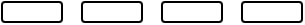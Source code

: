 <mxfile version="16.6.4" type="github">
  <diagram id="BCJporrSiJa8j6uguEra" name="Page-1">
    <mxGraphModel dx="677" dy="425" grid="1" gridSize="10" guides="1" tooltips="1" connect="1" arrows="1" fold="1" page="1" pageScale="1" pageWidth="827" pageHeight="1169" math="0" shadow="0">
      <root>
        <mxCell id="0" />
        <mxCell id="1" parent="0" />
        <mxCell id="OppInWcc9_fyUfMfsVdF-1" value="" style="rounded=1;whiteSpace=wrap;html=1;" vertex="1" parent="1">
          <mxGeometry x="120" y="80" width="30" height="10" as="geometry" />
        </mxCell>
        <mxCell id="OppInWcc9_fyUfMfsVdF-2" value="" style="rounded=1;whiteSpace=wrap;html=1;" vertex="1" parent="1">
          <mxGeometry x="160" y="80" width="30" height="10" as="geometry" />
        </mxCell>
        <mxCell id="OppInWcc9_fyUfMfsVdF-3" value="" style="rounded=1;whiteSpace=wrap;html=1;" vertex="1" parent="1">
          <mxGeometry x="200" y="80" width="30" height="10" as="geometry" />
        </mxCell>
        <mxCell id="OppInWcc9_fyUfMfsVdF-4" value="" style="rounded=1;whiteSpace=wrap;html=1;" vertex="1" parent="1">
          <mxGeometry x="240" y="80" width="30" height="10" as="geometry" />
        </mxCell>
      </root>
    </mxGraphModel>
  </diagram>
</mxfile>
